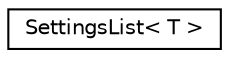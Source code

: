 digraph "Graphical Class Hierarchy"
{
 // LATEX_PDF_SIZE
  edge [fontname="Helvetica",fontsize="10",labelfontname="Helvetica",labelfontsize="10"];
  node [fontname="Helvetica",fontsize="10",shape=record];
  rankdir="LR";
  Node0 [label="SettingsList\< T \>",height=0.2,width=0.4,color="black", fillcolor="white", style="filled",URL="$class_settings_list.html",tooltip=" "];
}
